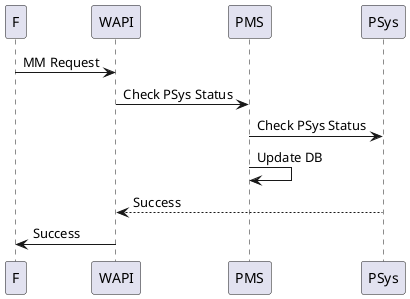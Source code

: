 'Author: Devatanu Banerjee
'Date: 04 Jan 2024

@startuml
F -> WAPI: MM Request
WAPI -> PMS: Check PSys Status
PMS -> PSys: Check PSys Status
PMS -> PMS: Update DB
PSys --> WAPI: Success
WAPI -> F: Success
@enduml